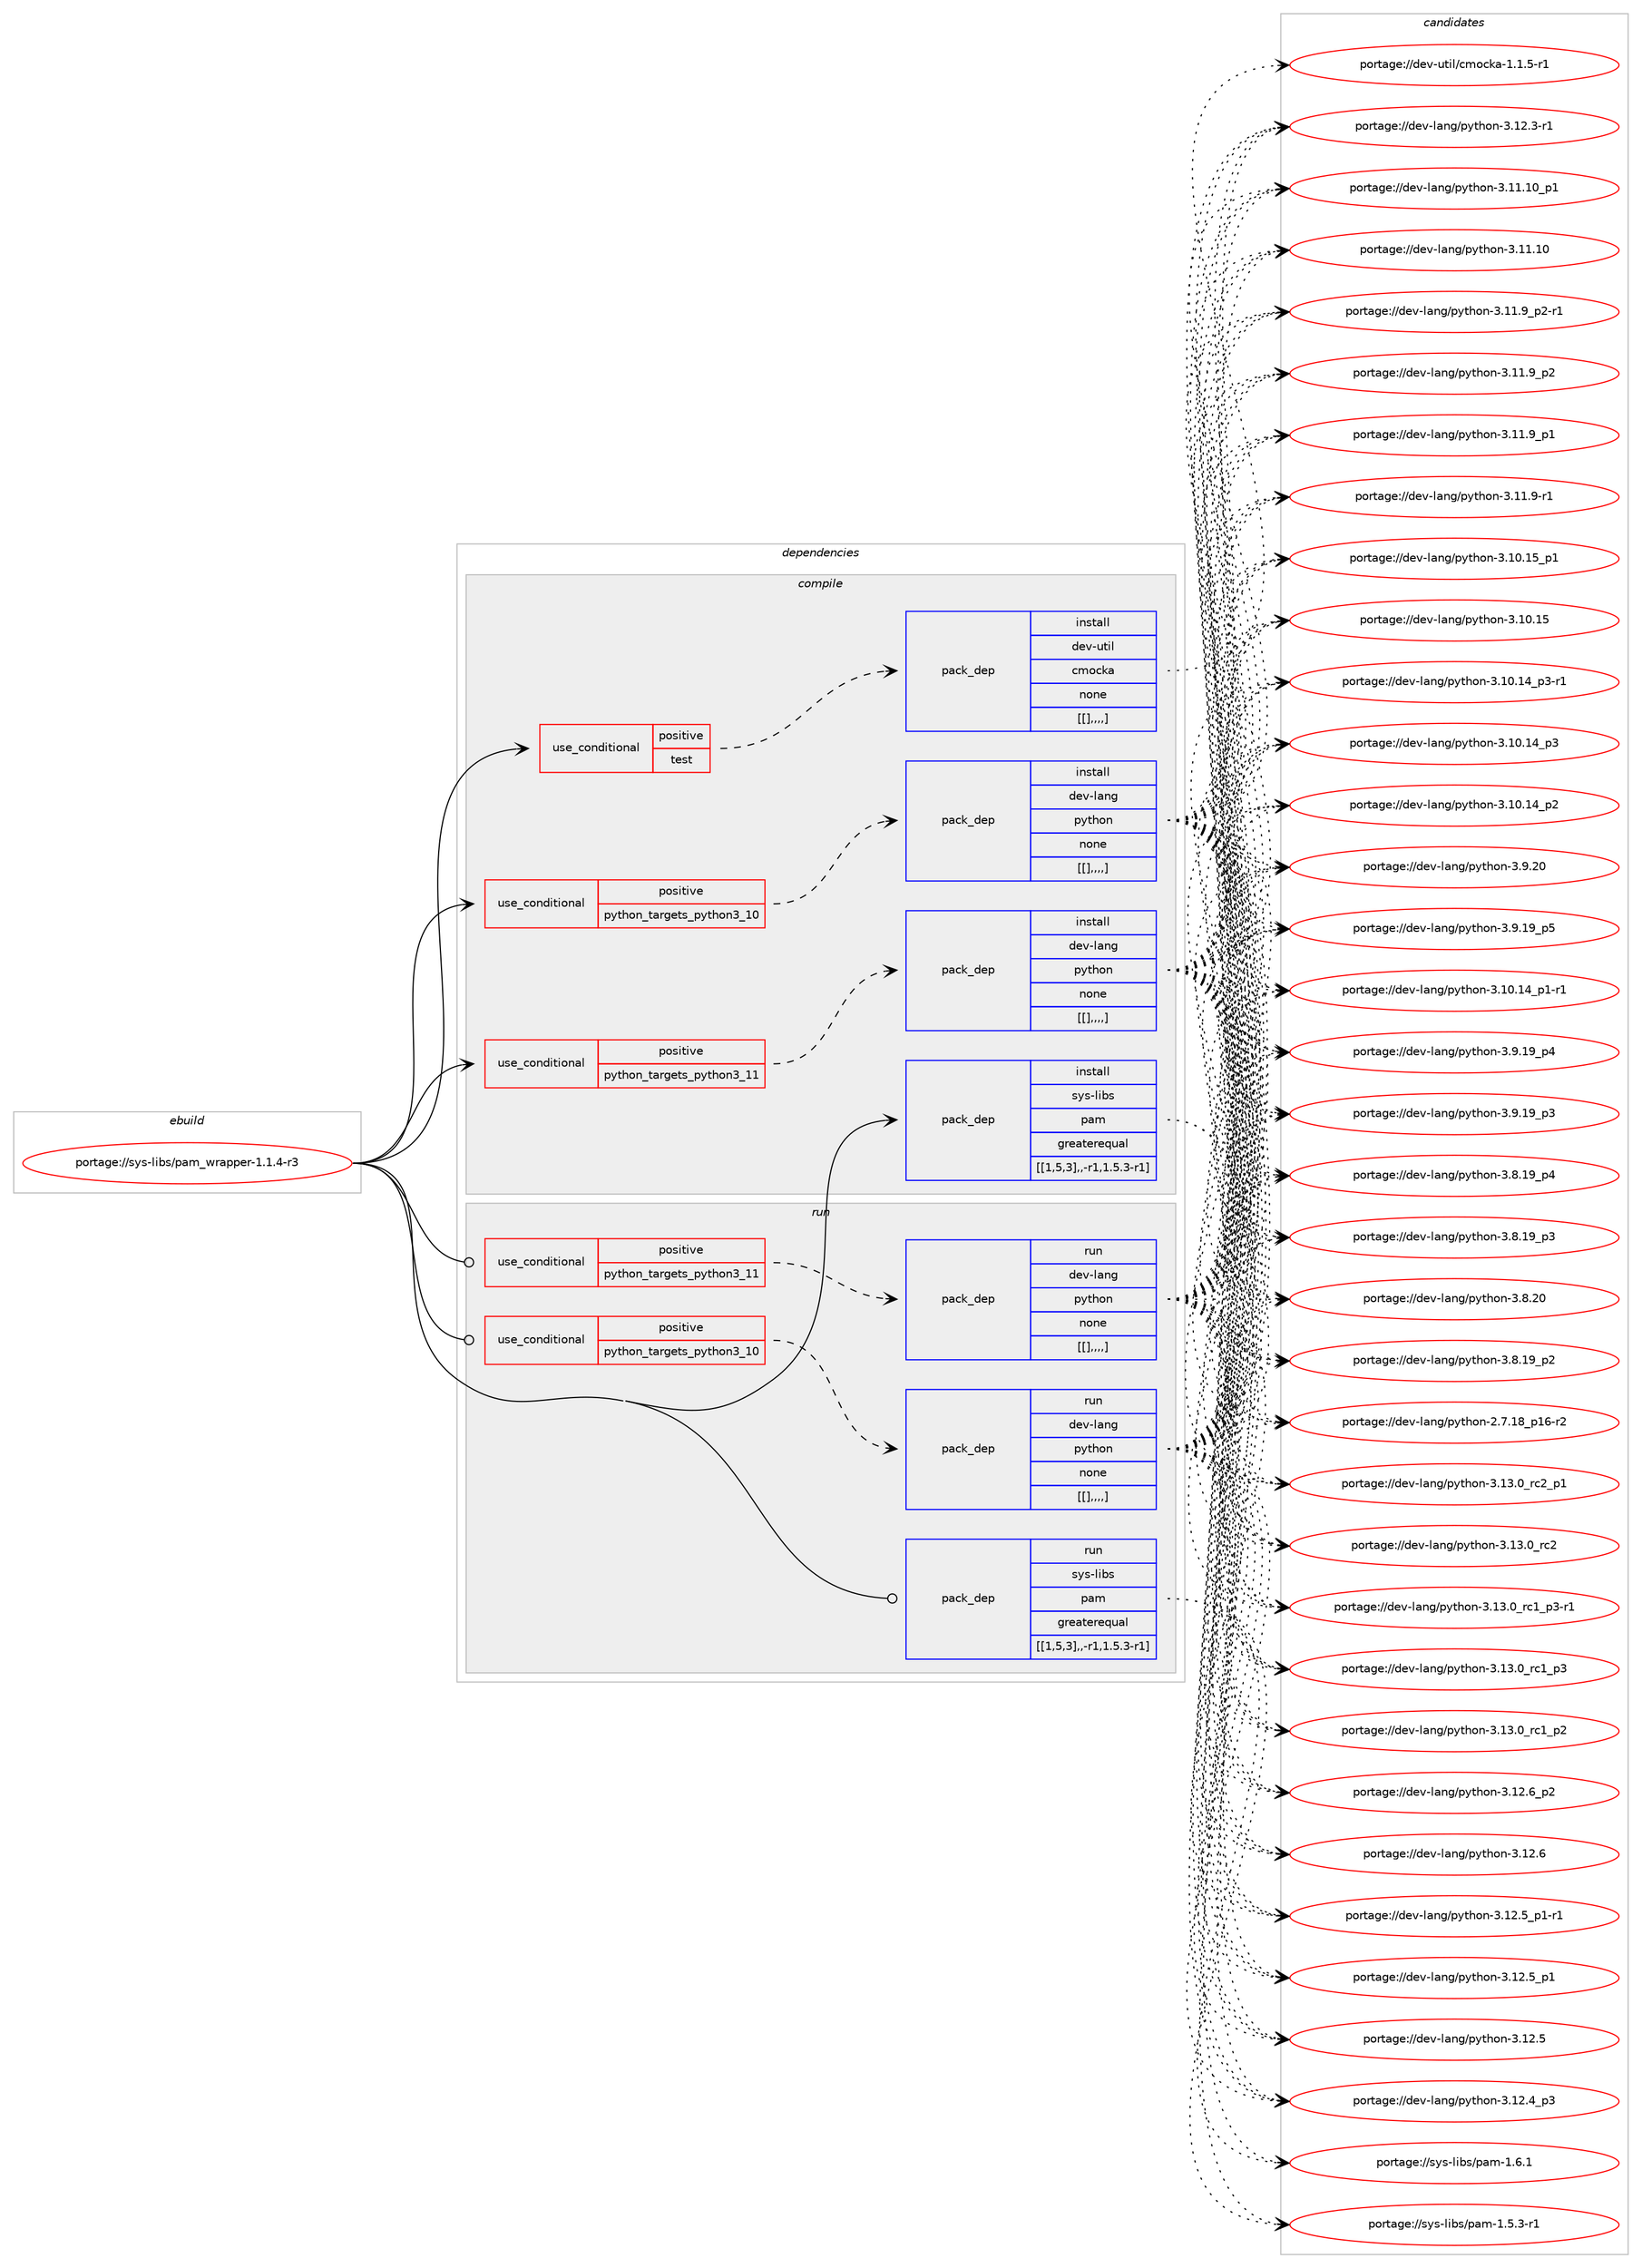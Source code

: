 digraph prolog {

# *************
# Graph options
# *************

newrank=true;
concentrate=true;
compound=true;
graph [rankdir=LR,fontname=Helvetica,fontsize=10,ranksep=1.5];#, ranksep=2.5, nodesep=0.2];
edge  [arrowhead=vee];
node  [fontname=Helvetica,fontsize=10];

# **********
# The ebuild
# **********

subgraph cluster_leftcol {
color=gray;
label=<<i>ebuild</i>>;
id [label="portage://sys-libs/pam_wrapper-1.1.4-r3", color=red, width=4, href="../sys-libs/pam_wrapper-1.1.4-r3.svg"];
}

# ****************
# The dependencies
# ****************

subgraph cluster_midcol {
color=gray;
label=<<i>dependencies</i>>;
subgraph cluster_compile {
fillcolor="#eeeeee";
style=filled;
label=<<i>compile</i>>;
subgraph cond10492 {
dependency28236 [label=<<TABLE BORDER="0" CELLBORDER="1" CELLSPACING="0" CELLPADDING="4"><TR><TD ROWSPAN="3" CELLPADDING="10">use_conditional</TD></TR><TR><TD>positive</TD></TR><TR><TD>python_targets_python3_10</TD></TR></TABLE>>, shape=none, color=red];
subgraph pack17666 {
dependency28237 [label=<<TABLE BORDER="0" CELLBORDER="1" CELLSPACING="0" CELLPADDING="4" WIDTH="220"><TR><TD ROWSPAN="6" CELLPADDING="30">pack_dep</TD></TR><TR><TD WIDTH="110">install</TD></TR><TR><TD>dev-lang</TD></TR><TR><TD>python</TD></TR><TR><TD>none</TD></TR><TR><TD>[[],,,,]</TD></TR></TABLE>>, shape=none, color=blue];
}
dependency28236:e -> dependency28237:w [weight=20,style="dashed",arrowhead="vee"];
}
id:e -> dependency28236:w [weight=20,style="solid",arrowhead="vee"];
subgraph cond10493 {
dependency28238 [label=<<TABLE BORDER="0" CELLBORDER="1" CELLSPACING="0" CELLPADDING="4"><TR><TD ROWSPAN="3" CELLPADDING="10">use_conditional</TD></TR><TR><TD>positive</TD></TR><TR><TD>python_targets_python3_11</TD></TR></TABLE>>, shape=none, color=red];
subgraph pack17667 {
dependency28239 [label=<<TABLE BORDER="0" CELLBORDER="1" CELLSPACING="0" CELLPADDING="4" WIDTH="220"><TR><TD ROWSPAN="6" CELLPADDING="30">pack_dep</TD></TR><TR><TD WIDTH="110">install</TD></TR><TR><TD>dev-lang</TD></TR><TR><TD>python</TD></TR><TR><TD>none</TD></TR><TR><TD>[[],,,,]</TD></TR></TABLE>>, shape=none, color=blue];
}
dependency28238:e -> dependency28239:w [weight=20,style="dashed",arrowhead="vee"];
}
id:e -> dependency28238:w [weight=20,style="solid",arrowhead="vee"];
subgraph cond10494 {
dependency28240 [label=<<TABLE BORDER="0" CELLBORDER="1" CELLSPACING="0" CELLPADDING="4"><TR><TD ROWSPAN="3" CELLPADDING="10">use_conditional</TD></TR><TR><TD>positive</TD></TR><TR><TD>test</TD></TR></TABLE>>, shape=none, color=red];
subgraph pack17668 {
dependency28241 [label=<<TABLE BORDER="0" CELLBORDER="1" CELLSPACING="0" CELLPADDING="4" WIDTH="220"><TR><TD ROWSPAN="6" CELLPADDING="30">pack_dep</TD></TR><TR><TD WIDTH="110">install</TD></TR><TR><TD>dev-util</TD></TR><TR><TD>cmocka</TD></TR><TR><TD>none</TD></TR><TR><TD>[[],,,,]</TD></TR></TABLE>>, shape=none, color=blue];
}
dependency28240:e -> dependency28241:w [weight=20,style="dashed",arrowhead="vee"];
}
id:e -> dependency28240:w [weight=20,style="solid",arrowhead="vee"];
subgraph pack17669 {
dependency28242 [label=<<TABLE BORDER="0" CELLBORDER="1" CELLSPACING="0" CELLPADDING="4" WIDTH="220"><TR><TD ROWSPAN="6" CELLPADDING="30">pack_dep</TD></TR><TR><TD WIDTH="110">install</TD></TR><TR><TD>sys-libs</TD></TR><TR><TD>pam</TD></TR><TR><TD>greaterequal</TD></TR><TR><TD>[[1,5,3],,-r1,1.5.3-r1]</TD></TR></TABLE>>, shape=none, color=blue];
}
id:e -> dependency28242:w [weight=20,style="solid",arrowhead="vee"];
}
subgraph cluster_compileandrun {
fillcolor="#eeeeee";
style=filled;
label=<<i>compile and run</i>>;
}
subgraph cluster_run {
fillcolor="#eeeeee";
style=filled;
label=<<i>run</i>>;
subgraph cond10495 {
dependency28243 [label=<<TABLE BORDER="0" CELLBORDER="1" CELLSPACING="0" CELLPADDING="4"><TR><TD ROWSPAN="3" CELLPADDING="10">use_conditional</TD></TR><TR><TD>positive</TD></TR><TR><TD>python_targets_python3_10</TD></TR></TABLE>>, shape=none, color=red];
subgraph pack17670 {
dependency28244 [label=<<TABLE BORDER="0" CELLBORDER="1" CELLSPACING="0" CELLPADDING="4" WIDTH="220"><TR><TD ROWSPAN="6" CELLPADDING="30">pack_dep</TD></TR><TR><TD WIDTH="110">run</TD></TR><TR><TD>dev-lang</TD></TR><TR><TD>python</TD></TR><TR><TD>none</TD></TR><TR><TD>[[],,,,]</TD></TR></TABLE>>, shape=none, color=blue];
}
dependency28243:e -> dependency28244:w [weight=20,style="dashed",arrowhead="vee"];
}
id:e -> dependency28243:w [weight=20,style="solid",arrowhead="odot"];
subgraph cond10496 {
dependency28245 [label=<<TABLE BORDER="0" CELLBORDER="1" CELLSPACING="0" CELLPADDING="4"><TR><TD ROWSPAN="3" CELLPADDING="10">use_conditional</TD></TR><TR><TD>positive</TD></TR><TR><TD>python_targets_python3_11</TD></TR></TABLE>>, shape=none, color=red];
subgraph pack17671 {
dependency28246 [label=<<TABLE BORDER="0" CELLBORDER="1" CELLSPACING="0" CELLPADDING="4" WIDTH="220"><TR><TD ROWSPAN="6" CELLPADDING="30">pack_dep</TD></TR><TR><TD WIDTH="110">run</TD></TR><TR><TD>dev-lang</TD></TR><TR><TD>python</TD></TR><TR><TD>none</TD></TR><TR><TD>[[],,,,]</TD></TR></TABLE>>, shape=none, color=blue];
}
dependency28245:e -> dependency28246:w [weight=20,style="dashed",arrowhead="vee"];
}
id:e -> dependency28245:w [weight=20,style="solid",arrowhead="odot"];
subgraph pack17672 {
dependency28247 [label=<<TABLE BORDER="0" CELLBORDER="1" CELLSPACING="0" CELLPADDING="4" WIDTH="220"><TR><TD ROWSPAN="6" CELLPADDING="30">pack_dep</TD></TR><TR><TD WIDTH="110">run</TD></TR><TR><TD>sys-libs</TD></TR><TR><TD>pam</TD></TR><TR><TD>greaterequal</TD></TR><TR><TD>[[1,5,3],,-r1,1.5.3-r1]</TD></TR></TABLE>>, shape=none, color=blue];
}
id:e -> dependency28247:w [weight=20,style="solid",arrowhead="odot"];
}
}

# **************
# The candidates
# **************

subgraph cluster_choices {
rank=same;
color=gray;
label=<<i>candidates</i>>;

subgraph choice17666 {
color=black;
nodesep=1;
choice100101118451089711010347112121116104111110455146495146489511499509511249 [label="portage://dev-lang/python-3.13.0_rc2_p1", color=red, width=4,href="../dev-lang/python-3.13.0_rc2_p1.svg"];
choice10010111845108971101034711212111610411111045514649514648951149950 [label="portage://dev-lang/python-3.13.0_rc2", color=red, width=4,href="../dev-lang/python-3.13.0_rc2.svg"];
choice1001011184510897110103471121211161041111104551464951464895114994995112514511449 [label="portage://dev-lang/python-3.13.0_rc1_p3-r1", color=red, width=4,href="../dev-lang/python-3.13.0_rc1_p3-r1.svg"];
choice100101118451089711010347112121116104111110455146495146489511499499511251 [label="portage://dev-lang/python-3.13.0_rc1_p3", color=red, width=4,href="../dev-lang/python-3.13.0_rc1_p3.svg"];
choice100101118451089711010347112121116104111110455146495146489511499499511250 [label="portage://dev-lang/python-3.13.0_rc1_p2", color=red, width=4,href="../dev-lang/python-3.13.0_rc1_p2.svg"];
choice100101118451089711010347112121116104111110455146495046549511250 [label="portage://dev-lang/python-3.12.6_p2", color=red, width=4,href="../dev-lang/python-3.12.6_p2.svg"];
choice10010111845108971101034711212111610411111045514649504654 [label="portage://dev-lang/python-3.12.6", color=red, width=4,href="../dev-lang/python-3.12.6.svg"];
choice1001011184510897110103471121211161041111104551464950465395112494511449 [label="portage://dev-lang/python-3.12.5_p1-r1", color=red, width=4,href="../dev-lang/python-3.12.5_p1-r1.svg"];
choice100101118451089711010347112121116104111110455146495046539511249 [label="portage://dev-lang/python-3.12.5_p1", color=red, width=4,href="../dev-lang/python-3.12.5_p1.svg"];
choice10010111845108971101034711212111610411111045514649504653 [label="portage://dev-lang/python-3.12.5", color=red, width=4,href="../dev-lang/python-3.12.5.svg"];
choice100101118451089711010347112121116104111110455146495046529511251 [label="portage://dev-lang/python-3.12.4_p3", color=red, width=4,href="../dev-lang/python-3.12.4_p3.svg"];
choice100101118451089711010347112121116104111110455146495046514511449 [label="portage://dev-lang/python-3.12.3-r1", color=red, width=4,href="../dev-lang/python-3.12.3-r1.svg"];
choice10010111845108971101034711212111610411111045514649494649489511249 [label="portage://dev-lang/python-3.11.10_p1", color=red, width=4,href="../dev-lang/python-3.11.10_p1.svg"];
choice1001011184510897110103471121211161041111104551464949464948 [label="portage://dev-lang/python-3.11.10", color=red, width=4,href="../dev-lang/python-3.11.10.svg"];
choice1001011184510897110103471121211161041111104551464949465795112504511449 [label="portage://dev-lang/python-3.11.9_p2-r1", color=red, width=4,href="../dev-lang/python-3.11.9_p2-r1.svg"];
choice100101118451089711010347112121116104111110455146494946579511250 [label="portage://dev-lang/python-3.11.9_p2", color=red, width=4,href="../dev-lang/python-3.11.9_p2.svg"];
choice100101118451089711010347112121116104111110455146494946579511249 [label="portage://dev-lang/python-3.11.9_p1", color=red, width=4,href="../dev-lang/python-3.11.9_p1.svg"];
choice100101118451089711010347112121116104111110455146494946574511449 [label="portage://dev-lang/python-3.11.9-r1", color=red, width=4,href="../dev-lang/python-3.11.9-r1.svg"];
choice10010111845108971101034711212111610411111045514649484649539511249 [label="portage://dev-lang/python-3.10.15_p1", color=red, width=4,href="../dev-lang/python-3.10.15_p1.svg"];
choice1001011184510897110103471121211161041111104551464948464953 [label="portage://dev-lang/python-3.10.15", color=red, width=4,href="../dev-lang/python-3.10.15.svg"];
choice100101118451089711010347112121116104111110455146494846495295112514511449 [label="portage://dev-lang/python-3.10.14_p3-r1", color=red, width=4,href="../dev-lang/python-3.10.14_p3-r1.svg"];
choice10010111845108971101034711212111610411111045514649484649529511251 [label="portage://dev-lang/python-3.10.14_p3", color=red, width=4,href="../dev-lang/python-3.10.14_p3.svg"];
choice10010111845108971101034711212111610411111045514649484649529511250 [label="portage://dev-lang/python-3.10.14_p2", color=red, width=4,href="../dev-lang/python-3.10.14_p2.svg"];
choice100101118451089711010347112121116104111110455146494846495295112494511449 [label="portage://dev-lang/python-3.10.14_p1-r1", color=red, width=4,href="../dev-lang/python-3.10.14_p1-r1.svg"];
choice10010111845108971101034711212111610411111045514657465048 [label="portage://dev-lang/python-3.9.20", color=red, width=4,href="../dev-lang/python-3.9.20.svg"];
choice100101118451089711010347112121116104111110455146574649579511253 [label="portage://dev-lang/python-3.9.19_p5", color=red, width=4,href="../dev-lang/python-3.9.19_p5.svg"];
choice100101118451089711010347112121116104111110455146574649579511252 [label="portage://dev-lang/python-3.9.19_p4", color=red, width=4,href="../dev-lang/python-3.9.19_p4.svg"];
choice100101118451089711010347112121116104111110455146574649579511251 [label="portage://dev-lang/python-3.9.19_p3", color=red, width=4,href="../dev-lang/python-3.9.19_p3.svg"];
choice10010111845108971101034711212111610411111045514656465048 [label="portage://dev-lang/python-3.8.20", color=red, width=4,href="../dev-lang/python-3.8.20.svg"];
choice100101118451089711010347112121116104111110455146564649579511252 [label="portage://dev-lang/python-3.8.19_p4", color=red, width=4,href="../dev-lang/python-3.8.19_p4.svg"];
choice100101118451089711010347112121116104111110455146564649579511251 [label="portage://dev-lang/python-3.8.19_p3", color=red, width=4,href="../dev-lang/python-3.8.19_p3.svg"];
choice100101118451089711010347112121116104111110455146564649579511250 [label="portage://dev-lang/python-3.8.19_p2", color=red, width=4,href="../dev-lang/python-3.8.19_p2.svg"];
choice100101118451089711010347112121116104111110455046554649569511249544511450 [label="portage://dev-lang/python-2.7.18_p16-r2", color=red, width=4,href="../dev-lang/python-2.7.18_p16-r2.svg"];
dependency28237:e -> choice100101118451089711010347112121116104111110455146495146489511499509511249:w [style=dotted,weight="100"];
dependency28237:e -> choice10010111845108971101034711212111610411111045514649514648951149950:w [style=dotted,weight="100"];
dependency28237:e -> choice1001011184510897110103471121211161041111104551464951464895114994995112514511449:w [style=dotted,weight="100"];
dependency28237:e -> choice100101118451089711010347112121116104111110455146495146489511499499511251:w [style=dotted,weight="100"];
dependency28237:e -> choice100101118451089711010347112121116104111110455146495146489511499499511250:w [style=dotted,weight="100"];
dependency28237:e -> choice100101118451089711010347112121116104111110455146495046549511250:w [style=dotted,weight="100"];
dependency28237:e -> choice10010111845108971101034711212111610411111045514649504654:w [style=dotted,weight="100"];
dependency28237:e -> choice1001011184510897110103471121211161041111104551464950465395112494511449:w [style=dotted,weight="100"];
dependency28237:e -> choice100101118451089711010347112121116104111110455146495046539511249:w [style=dotted,weight="100"];
dependency28237:e -> choice10010111845108971101034711212111610411111045514649504653:w [style=dotted,weight="100"];
dependency28237:e -> choice100101118451089711010347112121116104111110455146495046529511251:w [style=dotted,weight="100"];
dependency28237:e -> choice100101118451089711010347112121116104111110455146495046514511449:w [style=dotted,weight="100"];
dependency28237:e -> choice10010111845108971101034711212111610411111045514649494649489511249:w [style=dotted,weight="100"];
dependency28237:e -> choice1001011184510897110103471121211161041111104551464949464948:w [style=dotted,weight="100"];
dependency28237:e -> choice1001011184510897110103471121211161041111104551464949465795112504511449:w [style=dotted,weight="100"];
dependency28237:e -> choice100101118451089711010347112121116104111110455146494946579511250:w [style=dotted,weight="100"];
dependency28237:e -> choice100101118451089711010347112121116104111110455146494946579511249:w [style=dotted,weight="100"];
dependency28237:e -> choice100101118451089711010347112121116104111110455146494946574511449:w [style=dotted,weight="100"];
dependency28237:e -> choice10010111845108971101034711212111610411111045514649484649539511249:w [style=dotted,weight="100"];
dependency28237:e -> choice1001011184510897110103471121211161041111104551464948464953:w [style=dotted,weight="100"];
dependency28237:e -> choice100101118451089711010347112121116104111110455146494846495295112514511449:w [style=dotted,weight="100"];
dependency28237:e -> choice10010111845108971101034711212111610411111045514649484649529511251:w [style=dotted,weight="100"];
dependency28237:e -> choice10010111845108971101034711212111610411111045514649484649529511250:w [style=dotted,weight="100"];
dependency28237:e -> choice100101118451089711010347112121116104111110455146494846495295112494511449:w [style=dotted,weight="100"];
dependency28237:e -> choice10010111845108971101034711212111610411111045514657465048:w [style=dotted,weight="100"];
dependency28237:e -> choice100101118451089711010347112121116104111110455146574649579511253:w [style=dotted,weight="100"];
dependency28237:e -> choice100101118451089711010347112121116104111110455146574649579511252:w [style=dotted,weight="100"];
dependency28237:e -> choice100101118451089711010347112121116104111110455146574649579511251:w [style=dotted,weight="100"];
dependency28237:e -> choice10010111845108971101034711212111610411111045514656465048:w [style=dotted,weight="100"];
dependency28237:e -> choice100101118451089711010347112121116104111110455146564649579511252:w [style=dotted,weight="100"];
dependency28237:e -> choice100101118451089711010347112121116104111110455146564649579511251:w [style=dotted,weight="100"];
dependency28237:e -> choice100101118451089711010347112121116104111110455146564649579511250:w [style=dotted,weight="100"];
dependency28237:e -> choice100101118451089711010347112121116104111110455046554649569511249544511450:w [style=dotted,weight="100"];
}
subgraph choice17667 {
color=black;
nodesep=1;
choice100101118451089711010347112121116104111110455146495146489511499509511249 [label="portage://dev-lang/python-3.13.0_rc2_p1", color=red, width=4,href="../dev-lang/python-3.13.0_rc2_p1.svg"];
choice10010111845108971101034711212111610411111045514649514648951149950 [label="portage://dev-lang/python-3.13.0_rc2", color=red, width=4,href="../dev-lang/python-3.13.0_rc2.svg"];
choice1001011184510897110103471121211161041111104551464951464895114994995112514511449 [label="portage://dev-lang/python-3.13.0_rc1_p3-r1", color=red, width=4,href="../dev-lang/python-3.13.0_rc1_p3-r1.svg"];
choice100101118451089711010347112121116104111110455146495146489511499499511251 [label="portage://dev-lang/python-3.13.0_rc1_p3", color=red, width=4,href="../dev-lang/python-3.13.0_rc1_p3.svg"];
choice100101118451089711010347112121116104111110455146495146489511499499511250 [label="portage://dev-lang/python-3.13.0_rc1_p2", color=red, width=4,href="../dev-lang/python-3.13.0_rc1_p2.svg"];
choice100101118451089711010347112121116104111110455146495046549511250 [label="portage://dev-lang/python-3.12.6_p2", color=red, width=4,href="../dev-lang/python-3.12.6_p2.svg"];
choice10010111845108971101034711212111610411111045514649504654 [label="portage://dev-lang/python-3.12.6", color=red, width=4,href="../dev-lang/python-3.12.6.svg"];
choice1001011184510897110103471121211161041111104551464950465395112494511449 [label="portage://dev-lang/python-3.12.5_p1-r1", color=red, width=4,href="../dev-lang/python-3.12.5_p1-r1.svg"];
choice100101118451089711010347112121116104111110455146495046539511249 [label="portage://dev-lang/python-3.12.5_p1", color=red, width=4,href="../dev-lang/python-3.12.5_p1.svg"];
choice10010111845108971101034711212111610411111045514649504653 [label="portage://dev-lang/python-3.12.5", color=red, width=4,href="../dev-lang/python-3.12.5.svg"];
choice100101118451089711010347112121116104111110455146495046529511251 [label="portage://dev-lang/python-3.12.4_p3", color=red, width=4,href="../dev-lang/python-3.12.4_p3.svg"];
choice100101118451089711010347112121116104111110455146495046514511449 [label="portage://dev-lang/python-3.12.3-r1", color=red, width=4,href="../dev-lang/python-3.12.3-r1.svg"];
choice10010111845108971101034711212111610411111045514649494649489511249 [label="portage://dev-lang/python-3.11.10_p1", color=red, width=4,href="../dev-lang/python-3.11.10_p1.svg"];
choice1001011184510897110103471121211161041111104551464949464948 [label="portage://dev-lang/python-3.11.10", color=red, width=4,href="../dev-lang/python-3.11.10.svg"];
choice1001011184510897110103471121211161041111104551464949465795112504511449 [label="portage://dev-lang/python-3.11.9_p2-r1", color=red, width=4,href="../dev-lang/python-3.11.9_p2-r1.svg"];
choice100101118451089711010347112121116104111110455146494946579511250 [label="portage://dev-lang/python-3.11.9_p2", color=red, width=4,href="../dev-lang/python-3.11.9_p2.svg"];
choice100101118451089711010347112121116104111110455146494946579511249 [label="portage://dev-lang/python-3.11.9_p1", color=red, width=4,href="../dev-lang/python-3.11.9_p1.svg"];
choice100101118451089711010347112121116104111110455146494946574511449 [label="portage://dev-lang/python-3.11.9-r1", color=red, width=4,href="../dev-lang/python-3.11.9-r1.svg"];
choice10010111845108971101034711212111610411111045514649484649539511249 [label="portage://dev-lang/python-3.10.15_p1", color=red, width=4,href="../dev-lang/python-3.10.15_p1.svg"];
choice1001011184510897110103471121211161041111104551464948464953 [label="portage://dev-lang/python-3.10.15", color=red, width=4,href="../dev-lang/python-3.10.15.svg"];
choice100101118451089711010347112121116104111110455146494846495295112514511449 [label="portage://dev-lang/python-3.10.14_p3-r1", color=red, width=4,href="../dev-lang/python-3.10.14_p3-r1.svg"];
choice10010111845108971101034711212111610411111045514649484649529511251 [label="portage://dev-lang/python-3.10.14_p3", color=red, width=4,href="../dev-lang/python-3.10.14_p3.svg"];
choice10010111845108971101034711212111610411111045514649484649529511250 [label="portage://dev-lang/python-3.10.14_p2", color=red, width=4,href="../dev-lang/python-3.10.14_p2.svg"];
choice100101118451089711010347112121116104111110455146494846495295112494511449 [label="portage://dev-lang/python-3.10.14_p1-r1", color=red, width=4,href="../dev-lang/python-3.10.14_p1-r1.svg"];
choice10010111845108971101034711212111610411111045514657465048 [label="portage://dev-lang/python-3.9.20", color=red, width=4,href="../dev-lang/python-3.9.20.svg"];
choice100101118451089711010347112121116104111110455146574649579511253 [label="portage://dev-lang/python-3.9.19_p5", color=red, width=4,href="../dev-lang/python-3.9.19_p5.svg"];
choice100101118451089711010347112121116104111110455146574649579511252 [label="portage://dev-lang/python-3.9.19_p4", color=red, width=4,href="../dev-lang/python-3.9.19_p4.svg"];
choice100101118451089711010347112121116104111110455146574649579511251 [label="portage://dev-lang/python-3.9.19_p3", color=red, width=4,href="../dev-lang/python-3.9.19_p3.svg"];
choice10010111845108971101034711212111610411111045514656465048 [label="portage://dev-lang/python-3.8.20", color=red, width=4,href="../dev-lang/python-3.8.20.svg"];
choice100101118451089711010347112121116104111110455146564649579511252 [label="portage://dev-lang/python-3.8.19_p4", color=red, width=4,href="../dev-lang/python-3.8.19_p4.svg"];
choice100101118451089711010347112121116104111110455146564649579511251 [label="portage://dev-lang/python-3.8.19_p3", color=red, width=4,href="../dev-lang/python-3.8.19_p3.svg"];
choice100101118451089711010347112121116104111110455146564649579511250 [label="portage://dev-lang/python-3.8.19_p2", color=red, width=4,href="../dev-lang/python-3.8.19_p2.svg"];
choice100101118451089711010347112121116104111110455046554649569511249544511450 [label="portage://dev-lang/python-2.7.18_p16-r2", color=red, width=4,href="../dev-lang/python-2.7.18_p16-r2.svg"];
dependency28239:e -> choice100101118451089711010347112121116104111110455146495146489511499509511249:w [style=dotted,weight="100"];
dependency28239:e -> choice10010111845108971101034711212111610411111045514649514648951149950:w [style=dotted,weight="100"];
dependency28239:e -> choice1001011184510897110103471121211161041111104551464951464895114994995112514511449:w [style=dotted,weight="100"];
dependency28239:e -> choice100101118451089711010347112121116104111110455146495146489511499499511251:w [style=dotted,weight="100"];
dependency28239:e -> choice100101118451089711010347112121116104111110455146495146489511499499511250:w [style=dotted,weight="100"];
dependency28239:e -> choice100101118451089711010347112121116104111110455146495046549511250:w [style=dotted,weight="100"];
dependency28239:e -> choice10010111845108971101034711212111610411111045514649504654:w [style=dotted,weight="100"];
dependency28239:e -> choice1001011184510897110103471121211161041111104551464950465395112494511449:w [style=dotted,weight="100"];
dependency28239:e -> choice100101118451089711010347112121116104111110455146495046539511249:w [style=dotted,weight="100"];
dependency28239:e -> choice10010111845108971101034711212111610411111045514649504653:w [style=dotted,weight="100"];
dependency28239:e -> choice100101118451089711010347112121116104111110455146495046529511251:w [style=dotted,weight="100"];
dependency28239:e -> choice100101118451089711010347112121116104111110455146495046514511449:w [style=dotted,weight="100"];
dependency28239:e -> choice10010111845108971101034711212111610411111045514649494649489511249:w [style=dotted,weight="100"];
dependency28239:e -> choice1001011184510897110103471121211161041111104551464949464948:w [style=dotted,weight="100"];
dependency28239:e -> choice1001011184510897110103471121211161041111104551464949465795112504511449:w [style=dotted,weight="100"];
dependency28239:e -> choice100101118451089711010347112121116104111110455146494946579511250:w [style=dotted,weight="100"];
dependency28239:e -> choice100101118451089711010347112121116104111110455146494946579511249:w [style=dotted,weight="100"];
dependency28239:e -> choice100101118451089711010347112121116104111110455146494946574511449:w [style=dotted,weight="100"];
dependency28239:e -> choice10010111845108971101034711212111610411111045514649484649539511249:w [style=dotted,weight="100"];
dependency28239:e -> choice1001011184510897110103471121211161041111104551464948464953:w [style=dotted,weight="100"];
dependency28239:e -> choice100101118451089711010347112121116104111110455146494846495295112514511449:w [style=dotted,weight="100"];
dependency28239:e -> choice10010111845108971101034711212111610411111045514649484649529511251:w [style=dotted,weight="100"];
dependency28239:e -> choice10010111845108971101034711212111610411111045514649484649529511250:w [style=dotted,weight="100"];
dependency28239:e -> choice100101118451089711010347112121116104111110455146494846495295112494511449:w [style=dotted,weight="100"];
dependency28239:e -> choice10010111845108971101034711212111610411111045514657465048:w [style=dotted,weight="100"];
dependency28239:e -> choice100101118451089711010347112121116104111110455146574649579511253:w [style=dotted,weight="100"];
dependency28239:e -> choice100101118451089711010347112121116104111110455146574649579511252:w [style=dotted,weight="100"];
dependency28239:e -> choice100101118451089711010347112121116104111110455146574649579511251:w [style=dotted,weight="100"];
dependency28239:e -> choice10010111845108971101034711212111610411111045514656465048:w [style=dotted,weight="100"];
dependency28239:e -> choice100101118451089711010347112121116104111110455146564649579511252:w [style=dotted,weight="100"];
dependency28239:e -> choice100101118451089711010347112121116104111110455146564649579511251:w [style=dotted,weight="100"];
dependency28239:e -> choice100101118451089711010347112121116104111110455146564649579511250:w [style=dotted,weight="100"];
dependency28239:e -> choice100101118451089711010347112121116104111110455046554649569511249544511450:w [style=dotted,weight="100"];
}
subgraph choice17668 {
color=black;
nodesep=1;
choice10010111845117116105108479910911199107974549464946534511449 [label="portage://dev-util/cmocka-1.1.5-r1", color=red, width=4,href="../dev-util/cmocka-1.1.5-r1.svg"];
dependency28241:e -> choice10010111845117116105108479910911199107974549464946534511449:w [style=dotted,weight="100"];
}
subgraph choice17669 {
color=black;
nodesep=1;
choice11512111545108105981154711297109454946544649 [label="portage://sys-libs/pam-1.6.1", color=red, width=4,href="../sys-libs/pam-1.6.1.svg"];
choice115121115451081059811547112971094549465346514511449 [label="portage://sys-libs/pam-1.5.3-r1", color=red, width=4,href="../sys-libs/pam-1.5.3-r1.svg"];
dependency28242:e -> choice11512111545108105981154711297109454946544649:w [style=dotted,weight="100"];
dependency28242:e -> choice115121115451081059811547112971094549465346514511449:w [style=dotted,weight="100"];
}
subgraph choice17670 {
color=black;
nodesep=1;
choice100101118451089711010347112121116104111110455146495146489511499509511249 [label="portage://dev-lang/python-3.13.0_rc2_p1", color=red, width=4,href="../dev-lang/python-3.13.0_rc2_p1.svg"];
choice10010111845108971101034711212111610411111045514649514648951149950 [label="portage://dev-lang/python-3.13.0_rc2", color=red, width=4,href="../dev-lang/python-3.13.0_rc2.svg"];
choice1001011184510897110103471121211161041111104551464951464895114994995112514511449 [label="portage://dev-lang/python-3.13.0_rc1_p3-r1", color=red, width=4,href="../dev-lang/python-3.13.0_rc1_p3-r1.svg"];
choice100101118451089711010347112121116104111110455146495146489511499499511251 [label="portage://dev-lang/python-3.13.0_rc1_p3", color=red, width=4,href="../dev-lang/python-3.13.0_rc1_p3.svg"];
choice100101118451089711010347112121116104111110455146495146489511499499511250 [label="portage://dev-lang/python-3.13.0_rc1_p2", color=red, width=4,href="../dev-lang/python-3.13.0_rc1_p2.svg"];
choice100101118451089711010347112121116104111110455146495046549511250 [label="portage://dev-lang/python-3.12.6_p2", color=red, width=4,href="../dev-lang/python-3.12.6_p2.svg"];
choice10010111845108971101034711212111610411111045514649504654 [label="portage://dev-lang/python-3.12.6", color=red, width=4,href="../dev-lang/python-3.12.6.svg"];
choice1001011184510897110103471121211161041111104551464950465395112494511449 [label="portage://dev-lang/python-3.12.5_p1-r1", color=red, width=4,href="../dev-lang/python-3.12.5_p1-r1.svg"];
choice100101118451089711010347112121116104111110455146495046539511249 [label="portage://dev-lang/python-3.12.5_p1", color=red, width=4,href="../dev-lang/python-3.12.5_p1.svg"];
choice10010111845108971101034711212111610411111045514649504653 [label="portage://dev-lang/python-3.12.5", color=red, width=4,href="../dev-lang/python-3.12.5.svg"];
choice100101118451089711010347112121116104111110455146495046529511251 [label="portage://dev-lang/python-3.12.4_p3", color=red, width=4,href="../dev-lang/python-3.12.4_p3.svg"];
choice100101118451089711010347112121116104111110455146495046514511449 [label="portage://dev-lang/python-3.12.3-r1", color=red, width=4,href="../dev-lang/python-3.12.3-r1.svg"];
choice10010111845108971101034711212111610411111045514649494649489511249 [label="portage://dev-lang/python-3.11.10_p1", color=red, width=4,href="../dev-lang/python-3.11.10_p1.svg"];
choice1001011184510897110103471121211161041111104551464949464948 [label="portage://dev-lang/python-3.11.10", color=red, width=4,href="../dev-lang/python-3.11.10.svg"];
choice1001011184510897110103471121211161041111104551464949465795112504511449 [label="portage://dev-lang/python-3.11.9_p2-r1", color=red, width=4,href="../dev-lang/python-3.11.9_p2-r1.svg"];
choice100101118451089711010347112121116104111110455146494946579511250 [label="portage://dev-lang/python-3.11.9_p2", color=red, width=4,href="../dev-lang/python-3.11.9_p2.svg"];
choice100101118451089711010347112121116104111110455146494946579511249 [label="portage://dev-lang/python-3.11.9_p1", color=red, width=4,href="../dev-lang/python-3.11.9_p1.svg"];
choice100101118451089711010347112121116104111110455146494946574511449 [label="portage://dev-lang/python-3.11.9-r1", color=red, width=4,href="../dev-lang/python-3.11.9-r1.svg"];
choice10010111845108971101034711212111610411111045514649484649539511249 [label="portage://dev-lang/python-3.10.15_p1", color=red, width=4,href="../dev-lang/python-3.10.15_p1.svg"];
choice1001011184510897110103471121211161041111104551464948464953 [label="portage://dev-lang/python-3.10.15", color=red, width=4,href="../dev-lang/python-3.10.15.svg"];
choice100101118451089711010347112121116104111110455146494846495295112514511449 [label="portage://dev-lang/python-3.10.14_p3-r1", color=red, width=4,href="../dev-lang/python-3.10.14_p3-r1.svg"];
choice10010111845108971101034711212111610411111045514649484649529511251 [label="portage://dev-lang/python-3.10.14_p3", color=red, width=4,href="../dev-lang/python-3.10.14_p3.svg"];
choice10010111845108971101034711212111610411111045514649484649529511250 [label="portage://dev-lang/python-3.10.14_p2", color=red, width=4,href="../dev-lang/python-3.10.14_p2.svg"];
choice100101118451089711010347112121116104111110455146494846495295112494511449 [label="portage://dev-lang/python-3.10.14_p1-r1", color=red, width=4,href="../dev-lang/python-3.10.14_p1-r1.svg"];
choice10010111845108971101034711212111610411111045514657465048 [label="portage://dev-lang/python-3.9.20", color=red, width=4,href="../dev-lang/python-3.9.20.svg"];
choice100101118451089711010347112121116104111110455146574649579511253 [label="portage://dev-lang/python-3.9.19_p5", color=red, width=4,href="../dev-lang/python-3.9.19_p5.svg"];
choice100101118451089711010347112121116104111110455146574649579511252 [label="portage://dev-lang/python-3.9.19_p4", color=red, width=4,href="../dev-lang/python-3.9.19_p4.svg"];
choice100101118451089711010347112121116104111110455146574649579511251 [label="portage://dev-lang/python-3.9.19_p3", color=red, width=4,href="../dev-lang/python-3.9.19_p3.svg"];
choice10010111845108971101034711212111610411111045514656465048 [label="portage://dev-lang/python-3.8.20", color=red, width=4,href="../dev-lang/python-3.8.20.svg"];
choice100101118451089711010347112121116104111110455146564649579511252 [label="portage://dev-lang/python-3.8.19_p4", color=red, width=4,href="../dev-lang/python-3.8.19_p4.svg"];
choice100101118451089711010347112121116104111110455146564649579511251 [label="portage://dev-lang/python-3.8.19_p3", color=red, width=4,href="../dev-lang/python-3.8.19_p3.svg"];
choice100101118451089711010347112121116104111110455146564649579511250 [label="portage://dev-lang/python-3.8.19_p2", color=red, width=4,href="../dev-lang/python-3.8.19_p2.svg"];
choice100101118451089711010347112121116104111110455046554649569511249544511450 [label="portage://dev-lang/python-2.7.18_p16-r2", color=red, width=4,href="../dev-lang/python-2.7.18_p16-r2.svg"];
dependency28244:e -> choice100101118451089711010347112121116104111110455146495146489511499509511249:w [style=dotted,weight="100"];
dependency28244:e -> choice10010111845108971101034711212111610411111045514649514648951149950:w [style=dotted,weight="100"];
dependency28244:e -> choice1001011184510897110103471121211161041111104551464951464895114994995112514511449:w [style=dotted,weight="100"];
dependency28244:e -> choice100101118451089711010347112121116104111110455146495146489511499499511251:w [style=dotted,weight="100"];
dependency28244:e -> choice100101118451089711010347112121116104111110455146495146489511499499511250:w [style=dotted,weight="100"];
dependency28244:e -> choice100101118451089711010347112121116104111110455146495046549511250:w [style=dotted,weight="100"];
dependency28244:e -> choice10010111845108971101034711212111610411111045514649504654:w [style=dotted,weight="100"];
dependency28244:e -> choice1001011184510897110103471121211161041111104551464950465395112494511449:w [style=dotted,weight="100"];
dependency28244:e -> choice100101118451089711010347112121116104111110455146495046539511249:w [style=dotted,weight="100"];
dependency28244:e -> choice10010111845108971101034711212111610411111045514649504653:w [style=dotted,weight="100"];
dependency28244:e -> choice100101118451089711010347112121116104111110455146495046529511251:w [style=dotted,weight="100"];
dependency28244:e -> choice100101118451089711010347112121116104111110455146495046514511449:w [style=dotted,weight="100"];
dependency28244:e -> choice10010111845108971101034711212111610411111045514649494649489511249:w [style=dotted,weight="100"];
dependency28244:e -> choice1001011184510897110103471121211161041111104551464949464948:w [style=dotted,weight="100"];
dependency28244:e -> choice1001011184510897110103471121211161041111104551464949465795112504511449:w [style=dotted,weight="100"];
dependency28244:e -> choice100101118451089711010347112121116104111110455146494946579511250:w [style=dotted,weight="100"];
dependency28244:e -> choice100101118451089711010347112121116104111110455146494946579511249:w [style=dotted,weight="100"];
dependency28244:e -> choice100101118451089711010347112121116104111110455146494946574511449:w [style=dotted,weight="100"];
dependency28244:e -> choice10010111845108971101034711212111610411111045514649484649539511249:w [style=dotted,weight="100"];
dependency28244:e -> choice1001011184510897110103471121211161041111104551464948464953:w [style=dotted,weight="100"];
dependency28244:e -> choice100101118451089711010347112121116104111110455146494846495295112514511449:w [style=dotted,weight="100"];
dependency28244:e -> choice10010111845108971101034711212111610411111045514649484649529511251:w [style=dotted,weight="100"];
dependency28244:e -> choice10010111845108971101034711212111610411111045514649484649529511250:w [style=dotted,weight="100"];
dependency28244:e -> choice100101118451089711010347112121116104111110455146494846495295112494511449:w [style=dotted,weight="100"];
dependency28244:e -> choice10010111845108971101034711212111610411111045514657465048:w [style=dotted,weight="100"];
dependency28244:e -> choice100101118451089711010347112121116104111110455146574649579511253:w [style=dotted,weight="100"];
dependency28244:e -> choice100101118451089711010347112121116104111110455146574649579511252:w [style=dotted,weight="100"];
dependency28244:e -> choice100101118451089711010347112121116104111110455146574649579511251:w [style=dotted,weight="100"];
dependency28244:e -> choice10010111845108971101034711212111610411111045514656465048:w [style=dotted,weight="100"];
dependency28244:e -> choice100101118451089711010347112121116104111110455146564649579511252:w [style=dotted,weight="100"];
dependency28244:e -> choice100101118451089711010347112121116104111110455146564649579511251:w [style=dotted,weight="100"];
dependency28244:e -> choice100101118451089711010347112121116104111110455146564649579511250:w [style=dotted,weight="100"];
dependency28244:e -> choice100101118451089711010347112121116104111110455046554649569511249544511450:w [style=dotted,weight="100"];
}
subgraph choice17671 {
color=black;
nodesep=1;
choice100101118451089711010347112121116104111110455146495146489511499509511249 [label="portage://dev-lang/python-3.13.0_rc2_p1", color=red, width=4,href="../dev-lang/python-3.13.0_rc2_p1.svg"];
choice10010111845108971101034711212111610411111045514649514648951149950 [label="portage://dev-lang/python-3.13.0_rc2", color=red, width=4,href="../dev-lang/python-3.13.0_rc2.svg"];
choice1001011184510897110103471121211161041111104551464951464895114994995112514511449 [label="portage://dev-lang/python-3.13.0_rc1_p3-r1", color=red, width=4,href="../dev-lang/python-3.13.0_rc1_p3-r1.svg"];
choice100101118451089711010347112121116104111110455146495146489511499499511251 [label="portage://dev-lang/python-3.13.0_rc1_p3", color=red, width=4,href="../dev-lang/python-3.13.0_rc1_p3.svg"];
choice100101118451089711010347112121116104111110455146495146489511499499511250 [label="portage://dev-lang/python-3.13.0_rc1_p2", color=red, width=4,href="../dev-lang/python-3.13.0_rc1_p2.svg"];
choice100101118451089711010347112121116104111110455146495046549511250 [label="portage://dev-lang/python-3.12.6_p2", color=red, width=4,href="../dev-lang/python-3.12.6_p2.svg"];
choice10010111845108971101034711212111610411111045514649504654 [label="portage://dev-lang/python-3.12.6", color=red, width=4,href="../dev-lang/python-3.12.6.svg"];
choice1001011184510897110103471121211161041111104551464950465395112494511449 [label="portage://dev-lang/python-3.12.5_p1-r1", color=red, width=4,href="../dev-lang/python-3.12.5_p1-r1.svg"];
choice100101118451089711010347112121116104111110455146495046539511249 [label="portage://dev-lang/python-3.12.5_p1", color=red, width=4,href="../dev-lang/python-3.12.5_p1.svg"];
choice10010111845108971101034711212111610411111045514649504653 [label="portage://dev-lang/python-3.12.5", color=red, width=4,href="../dev-lang/python-3.12.5.svg"];
choice100101118451089711010347112121116104111110455146495046529511251 [label="portage://dev-lang/python-3.12.4_p3", color=red, width=4,href="../dev-lang/python-3.12.4_p3.svg"];
choice100101118451089711010347112121116104111110455146495046514511449 [label="portage://dev-lang/python-3.12.3-r1", color=red, width=4,href="../dev-lang/python-3.12.3-r1.svg"];
choice10010111845108971101034711212111610411111045514649494649489511249 [label="portage://dev-lang/python-3.11.10_p1", color=red, width=4,href="../dev-lang/python-3.11.10_p1.svg"];
choice1001011184510897110103471121211161041111104551464949464948 [label="portage://dev-lang/python-3.11.10", color=red, width=4,href="../dev-lang/python-3.11.10.svg"];
choice1001011184510897110103471121211161041111104551464949465795112504511449 [label="portage://dev-lang/python-3.11.9_p2-r1", color=red, width=4,href="../dev-lang/python-3.11.9_p2-r1.svg"];
choice100101118451089711010347112121116104111110455146494946579511250 [label="portage://dev-lang/python-3.11.9_p2", color=red, width=4,href="../dev-lang/python-3.11.9_p2.svg"];
choice100101118451089711010347112121116104111110455146494946579511249 [label="portage://dev-lang/python-3.11.9_p1", color=red, width=4,href="../dev-lang/python-3.11.9_p1.svg"];
choice100101118451089711010347112121116104111110455146494946574511449 [label="portage://dev-lang/python-3.11.9-r1", color=red, width=4,href="../dev-lang/python-3.11.9-r1.svg"];
choice10010111845108971101034711212111610411111045514649484649539511249 [label="portage://dev-lang/python-3.10.15_p1", color=red, width=4,href="../dev-lang/python-3.10.15_p1.svg"];
choice1001011184510897110103471121211161041111104551464948464953 [label="portage://dev-lang/python-3.10.15", color=red, width=4,href="../dev-lang/python-3.10.15.svg"];
choice100101118451089711010347112121116104111110455146494846495295112514511449 [label="portage://dev-lang/python-3.10.14_p3-r1", color=red, width=4,href="../dev-lang/python-3.10.14_p3-r1.svg"];
choice10010111845108971101034711212111610411111045514649484649529511251 [label="portage://dev-lang/python-3.10.14_p3", color=red, width=4,href="../dev-lang/python-3.10.14_p3.svg"];
choice10010111845108971101034711212111610411111045514649484649529511250 [label="portage://dev-lang/python-3.10.14_p2", color=red, width=4,href="../dev-lang/python-3.10.14_p2.svg"];
choice100101118451089711010347112121116104111110455146494846495295112494511449 [label="portage://dev-lang/python-3.10.14_p1-r1", color=red, width=4,href="../dev-lang/python-3.10.14_p1-r1.svg"];
choice10010111845108971101034711212111610411111045514657465048 [label="portage://dev-lang/python-3.9.20", color=red, width=4,href="../dev-lang/python-3.9.20.svg"];
choice100101118451089711010347112121116104111110455146574649579511253 [label="portage://dev-lang/python-3.9.19_p5", color=red, width=4,href="../dev-lang/python-3.9.19_p5.svg"];
choice100101118451089711010347112121116104111110455146574649579511252 [label="portage://dev-lang/python-3.9.19_p4", color=red, width=4,href="../dev-lang/python-3.9.19_p4.svg"];
choice100101118451089711010347112121116104111110455146574649579511251 [label="portage://dev-lang/python-3.9.19_p3", color=red, width=4,href="../dev-lang/python-3.9.19_p3.svg"];
choice10010111845108971101034711212111610411111045514656465048 [label="portage://dev-lang/python-3.8.20", color=red, width=4,href="../dev-lang/python-3.8.20.svg"];
choice100101118451089711010347112121116104111110455146564649579511252 [label="portage://dev-lang/python-3.8.19_p4", color=red, width=4,href="../dev-lang/python-3.8.19_p4.svg"];
choice100101118451089711010347112121116104111110455146564649579511251 [label="portage://dev-lang/python-3.8.19_p3", color=red, width=4,href="../dev-lang/python-3.8.19_p3.svg"];
choice100101118451089711010347112121116104111110455146564649579511250 [label="portage://dev-lang/python-3.8.19_p2", color=red, width=4,href="../dev-lang/python-3.8.19_p2.svg"];
choice100101118451089711010347112121116104111110455046554649569511249544511450 [label="portage://dev-lang/python-2.7.18_p16-r2", color=red, width=4,href="../dev-lang/python-2.7.18_p16-r2.svg"];
dependency28246:e -> choice100101118451089711010347112121116104111110455146495146489511499509511249:w [style=dotted,weight="100"];
dependency28246:e -> choice10010111845108971101034711212111610411111045514649514648951149950:w [style=dotted,weight="100"];
dependency28246:e -> choice1001011184510897110103471121211161041111104551464951464895114994995112514511449:w [style=dotted,weight="100"];
dependency28246:e -> choice100101118451089711010347112121116104111110455146495146489511499499511251:w [style=dotted,weight="100"];
dependency28246:e -> choice100101118451089711010347112121116104111110455146495146489511499499511250:w [style=dotted,weight="100"];
dependency28246:e -> choice100101118451089711010347112121116104111110455146495046549511250:w [style=dotted,weight="100"];
dependency28246:e -> choice10010111845108971101034711212111610411111045514649504654:w [style=dotted,weight="100"];
dependency28246:e -> choice1001011184510897110103471121211161041111104551464950465395112494511449:w [style=dotted,weight="100"];
dependency28246:e -> choice100101118451089711010347112121116104111110455146495046539511249:w [style=dotted,weight="100"];
dependency28246:e -> choice10010111845108971101034711212111610411111045514649504653:w [style=dotted,weight="100"];
dependency28246:e -> choice100101118451089711010347112121116104111110455146495046529511251:w [style=dotted,weight="100"];
dependency28246:e -> choice100101118451089711010347112121116104111110455146495046514511449:w [style=dotted,weight="100"];
dependency28246:e -> choice10010111845108971101034711212111610411111045514649494649489511249:w [style=dotted,weight="100"];
dependency28246:e -> choice1001011184510897110103471121211161041111104551464949464948:w [style=dotted,weight="100"];
dependency28246:e -> choice1001011184510897110103471121211161041111104551464949465795112504511449:w [style=dotted,weight="100"];
dependency28246:e -> choice100101118451089711010347112121116104111110455146494946579511250:w [style=dotted,weight="100"];
dependency28246:e -> choice100101118451089711010347112121116104111110455146494946579511249:w [style=dotted,weight="100"];
dependency28246:e -> choice100101118451089711010347112121116104111110455146494946574511449:w [style=dotted,weight="100"];
dependency28246:e -> choice10010111845108971101034711212111610411111045514649484649539511249:w [style=dotted,weight="100"];
dependency28246:e -> choice1001011184510897110103471121211161041111104551464948464953:w [style=dotted,weight="100"];
dependency28246:e -> choice100101118451089711010347112121116104111110455146494846495295112514511449:w [style=dotted,weight="100"];
dependency28246:e -> choice10010111845108971101034711212111610411111045514649484649529511251:w [style=dotted,weight="100"];
dependency28246:e -> choice10010111845108971101034711212111610411111045514649484649529511250:w [style=dotted,weight="100"];
dependency28246:e -> choice100101118451089711010347112121116104111110455146494846495295112494511449:w [style=dotted,weight="100"];
dependency28246:e -> choice10010111845108971101034711212111610411111045514657465048:w [style=dotted,weight="100"];
dependency28246:e -> choice100101118451089711010347112121116104111110455146574649579511253:w [style=dotted,weight="100"];
dependency28246:e -> choice100101118451089711010347112121116104111110455146574649579511252:w [style=dotted,weight="100"];
dependency28246:e -> choice100101118451089711010347112121116104111110455146574649579511251:w [style=dotted,weight="100"];
dependency28246:e -> choice10010111845108971101034711212111610411111045514656465048:w [style=dotted,weight="100"];
dependency28246:e -> choice100101118451089711010347112121116104111110455146564649579511252:w [style=dotted,weight="100"];
dependency28246:e -> choice100101118451089711010347112121116104111110455146564649579511251:w [style=dotted,weight="100"];
dependency28246:e -> choice100101118451089711010347112121116104111110455146564649579511250:w [style=dotted,weight="100"];
dependency28246:e -> choice100101118451089711010347112121116104111110455046554649569511249544511450:w [style=dotted,weight="100"];
}
subgraph choice17672 {
color=black;
nodesep=1;
choice11512111545108105981154711297109454946544649 [label="portage://sys-libs/pam-1.6.1", color=red, width=4,href="../sys-libs/pam-1.6.1.svg"];
choice115121115451081059811547112971094549465346514511449 [label="portage://sys-libs/pam-1.5.3-r1", color=red, width=4,href="../sys-libs/pam-1.5.3-r1.svg"];
dependency28247:e -> choice11512111545108105981154711297109454946544649:w [style=dotted,weight="100"];
dependency28247:e -> choice115121115451081059811547112971094549465346514511449:w [style=dotted,weight="100"];
}
}

}
